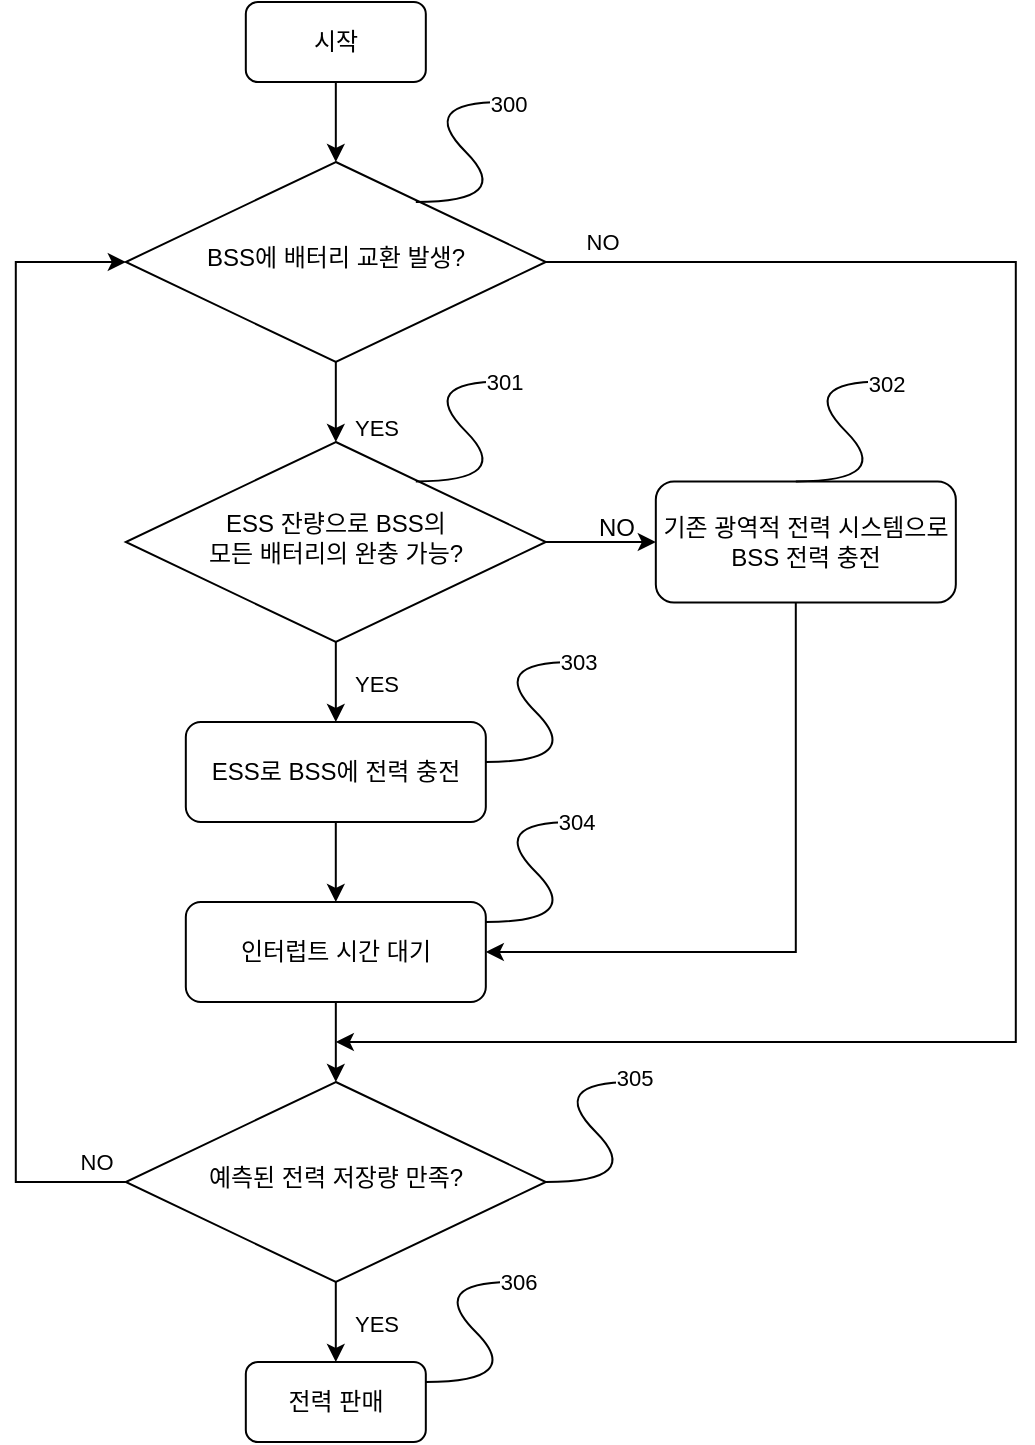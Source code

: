 <mxfile version="24.7.6">
  <diagram id="C5RBs43oDa-KdzZeNtuy" name="Page-1">
    <mxGraphModel dx="1721" dy="777" grid="0" gridSize="10" guides="1" tooltips="1" connect="1" arrows="1" fold="1" page="1" pageScale="1" pageWidth="827" pageHeight="1169" math="0" shadow="0">
      <root>
        <mxCell id="WIyWlLk6GJQsqaUBKTNV-0" />
        <mxCell id="WIyWlLk6GJQsqaUBKTNV-1" parent="WIyWlLk6GJQsqaUBKTNV-0" />
        <mxCell id="v_3-qDZqE2zjvncGlJnI-43" style="edgeStyle=orthogonalEdgeStyle;rounded=0;orthogonalLoop=1;jettySize=auto;html=1;entryX=0.5;entryY=0;entryDx=0;entryDy=0;" edge="1" parent="WIyWlLk6GJQsqaUBKTNV-1" source="WIyWlLk6GJQsqaUBKTNV-3" target="v_3-qDZqE2zjvncGlJnI-36">
          <mxGeometry relative="1" as="geometry" />
        </mxCell>
        <mxCell id="WIyWlLk6GJQsqaUBKTNV-3" value="시작" style="rounded=1;whiteSpace=wrap;html=1;fontSize=12;glass=0;strokeWidth=1;shadow=0;" parent="WIyWlLk6GJQsqaUBKTNV-1" vertex="1">
          <mxGeometry x="289.91" y="197" width="90" height="40" as="geometry" />
        </mxCell>
        <mxCell id="v_3-qDZqE2zjvncGlJnI-3" style="edgeStyle=orthogonalEdgeStyle;rounded=0;orthogonalLoop=1;jettySize=auto;html=1;entryX=0.5;entryY=0;entryDx=0;entryDy=0;" edge="1" parent="WIyWlLk6GJQsqaUBKTNV-1" source="WIyWlLk6GJQsqaUBKTNV-6" target="v_3-qDZqE2zjvncGlJnI-1">
          <mxGeometry relative="1" as="geometry" />
        </mxCell>
        <mxCell id="v_3-qDZqE2zjvncGlJnI-5" value="YES" style="edgeLabel;html=1;align=center;verticalAlign=middle;resizable=0;points=[];" vertex="1" connectable="0" parent="v_3-qDZqE2zjvncGlJnI-3">
          <mxGeometry x="-0.356" y="-2" relative="1" as="geometry">
            <mxPoint x="22" y="8" as="offset" />
          </mxGeometry>
        </mxCell>
        <mxCell id="v_3-qDZqE2zjvncGlJnI-19" style="edgeStyle=orthogonalEdgeStyle;rounded=0;orthogonalLoop=1;jettySize=auto;html=1;" edge="1" parent="WIyWlLk6GJQsqaUBKTNV-1" source="WIyWlLk6GJQsqaUBKTNV-6" target="WIyWlLk6GJQsqaUBKTNV-7">
          <mxGeometry relative="1" as="geometry" />
        </mxCell>
        <mxCell id="WIyWlLk6GJQsqaUBKTNV-6" value="ESS 잔량으로 BSS의&lt;div&gt;모든 배터리의 완충 가능?&lt;/div&gt;" style="rhombus;whiteSpace=wrap;html=1;shadow=0;fontFamily=Helvetica;fontSize=12;align=center;strokeWidth=1;spacing=6;spacingTop=-4;" parent="WIyWlLk6GJQsqaUBKTNV-1" vertex="1">
          <mxGeometry x="229.91" y="417" width="210" height="100" as="geometry" />
        </mxCell>
        <mxCell id="v_3-qDZqE2zjvncGlJnI-44" style="edgeStyle=orthogonalEdgeStyle;rounded=0;orthogonalLoop=1;jettySize=auto;html=1;entryX=1;entryY=0.5;entryDx=0;entryDy=0;" edge="1" parent="WIyWlLk6GJQsqaUBKTNV-1" source="WIyWlLk6GJQsqaUBKTNV-7" target="v_3-qDZqE2zjvncGlJnI-10">
          <mxGeometry relative="1" as="geometry">
            <Array as="points">
              <mxPoint x="564.91" y="672" />
            </Array>
          </mxGeometry>
        </mxCell>
        <mxCell id="WIyWlLk6GJQsqaUBKTNV-7" value="기존 광역적 전력 시스템으로 BSS 전력 충전" style="rounded=1;whiteSpace=wrap;html=1;fontSize=12;glass=0;strokeWidth=1;shadow=0;" parent="WIyWlLk6GJQsqaUBKTNV-1" vertex="1">
          <mxGeometry x="494.91" y="436.69" width="150" height="60.62" as="geometry" />
        </mxCell>
        <mxCell id="v_3-qDZqE2zjvncGlJnI-7" style="edgeStyle=orthogonalEdgeStyle;rounded=0;orthogonalLoop=1;jettySize=auto;html=1;entryX=0.5;entryY=0;entryDx=0;entryDy=0;" edge="1" parent="WIyWlLk6GJQsqaUBKTNV-1" source="v_3-qDZqE2zjvncGlJnI-1">
          <mxGeometry relative="1" as="geometry">
            <mxPoint x="334.91" y="647" as="targetPoint" />
          </mxGeometry>
        </mxCell>
        <mxCell id="v_3-qDZqE2zjvncGlJnI-1" value="ESS로 BSS에 전력 충전" style="rounded=1;whiteSpace=wrap;html=1;fontSize=12;glass=0;strokeWidth=1;shadow=0;" vertex="1" parent="WIyWlLk6GJQsqaUBKTNV-1">
          <mxGeometry x="259.91" y="557" width="150" height="50" as="geometry" />
        </mxCell>
        <mxCell id="v_3-qDZqE2zjvncGlJnI-8" value="" style="curved=1;endArrow=classic;html=1;rounded=0;" edge="1" parent="WIyWlLk6GJQsqaUBKTNV-1">
          <mxGeometry width="50" height="50" relative="1" as="geometry">
            <mxPoint x="374.91" y="436.69" as="sourcePoint" />
            <mxPoint x="424.91" y="386.69" as="targetPoint" />
            <Array as="points">
              <mxPoint x="424.91" y="436.69" />
              <mxPoint x="374.91" y="386.69" />
            </Array>
          </mxGeometry>
        </mxCell>
        <mxCell id="v_3-qDZqE2zjvncGlJnI-52" value="301" style="edgeLabel;html=1;align=center;verticalAlign=middle;resizable=0;points=[];" vertex="1" connectable="0" parent="v_3-qDZqE2zjvncGlJnI-8">
          <mxGeometry x="0.928" relative="1" as="geometry">
            <mxPoint as="offset" />
          </mxGeometry>
        </mxCell>
        <mxCell id="v_3-qDZqE2zjvncGlJnI-9" value="" style="curved=1;endArrow=classic;html=1;rounded=0;" edge="1" parent="WIyWlLk6GJQsqaUBKTNV-1">
          <mxGeometry width="50" height="50" relative="1" as="geometry">
            <mxPoint x="564.91" y="436.69" as="sourcePoint" />
            <mxPoint x="614.91" y="386.69" as="targetPoint" />
            <Array as="points">
              <mxPoint x="614.91" y="436.69" />
              <mxPoint x="564.91" y="386.69" />
            </Array>
          </mxGeometry>
        </mxCell>
        <mxCell id="v_3-qDZqE2zjvncGlJnI-53" value="302" style="edgeLabel;html=1;align=center;verticalAlign=middle;resizable=0;points=[];" vertex="1" connectable="0" parent="v_3-qDZqE2zjvncGlJnI-9">
          <mxGeometry x="0.947" y="-1" relative="1" as="geometry">
            <mxPoint as="offset" />
          </mxGeometry>
        </mxCell>
        <mxCell id="v_3-qDZqE2zjvncGlJnI-23" style="edgeStyle=orthogonalEdgeStyle;rounded=0;orthogonalLoop=1;jettySize=auto;html=1;" edge="1" parent="WIyWlLk6GJQsqaUBKTNV-1" source="v_3-qDZqE2zjvncGlJnI-10" target="v_3-qDZqE2zjvncGlJnI-12">
          <mxGeometry relative="1" as="geometry" />
        </mxCell>
        <mxCell id="v_3-qDZqE2zjvncGlJnI-10" value="인터럽트 시간 대기" style="rounded=1;whiteSpace=wrap;html=1;fontSize=12;glass=0;strokeWidth=1;shadow=0;" vertex="1" parent="WIyWlLk6GJQsqaUBKTNV-1">
          <mxGeometry x="259.91" y="647" width="150" height="50" as="geometry" />
        </mxCell>
        <mxCell id="v_3-qDZqE2zjvncGlJnI-25" style="edgeStyle=orthogonalEdgeStyle;rounded=0;orthogonalLoop=1;jettySize=auto;html=1;" edge="1" parent="WIyWlLk6GJQsqaUBKTNV-1" source="v_3-qDZqE2zjvncGlJnI-12">
          <mxGeometry relative="1" as="geometry">
            <mxPoint x="334.91" y="877" as="targetPoint" />
          </mxGeometry>
        </mxCell>
        <mxCell id="v_3-qDZqE2zjvncGlJnI-28" value="YES" style="edgeLabel;html=1;align=center;verticalAlign=middle;resizable=0;points=[];" vertex="1" connectable="0" parent="v_3-qDZqE2zjvncGlJnI-25">
          <mxGeometry x="-0.233" relative="1" as="geometry">
            <mxPoint x="20" y="5" as="offset" />
          </mxGeometry>
        </mxCell>
        <mxCell id="v_3-qDZqE2zjvncGlJnI-41" style="edgeStyle=orthogonalEdgeStyle;rounded=0;orthogonalLoop=1;jettySize=auto;html=1;entryX=0;entryY=0.5;entryDx=0;entryDy=0;" edge="1" parent="WIyWlLk6GJQsqaUBKTNV-1" source="v_3-qDZqE2zjvncGlJnI-12" target="v_3-qDZqE2zjvncGlJnI-36">
          <mxGeometry relative="1" as="geometry">
            <Array as="points">
              <mxPoint x="174.91" y="787" />
              <mxPoint x="174.91" y="327" />
            </Array>
          </mxGeometry>
        </mxCell>
        <mxCell id="v_3-qDZqE2zjvncGlJnI-42" value="NO" style="edgeLabel;html=1;align=center;verticalAlign=middle;resizable=0;points=[];" vertex="1" connectable="0" parent="v_3-qDZqE2zjvncGlJnI-41">
          <mxGeometry x="-0.904" y="2" relative="1" as="geometry">
            <mxPoint x="12" y="-12" as="offset" />
          </mxGeometry>
        </mxCell>
        <mxCell id="v_3-qDZqE2zjvncGlJnI-12" value="예측된 전력 저장량 만족?" style="rhombus;whiteSpace=wrap;html=1;shadow=0;fontFamily=Helvetica;fontSize=12;align=center;strokeWidth=1;spacing=6;spacingTop=-4;" vertex="1" parent="WIyWlLk6GJQsqaUBKTNV-1">
          <mxGeometry x="229.91" y="737" width="210" height="100" as="geometry" />
        </mxCell>
        <mxCell id="v_3-qDZqE2zjvncGlJnI-20" value="NO" style="text;html=1;align=center;verticalAlign=middle;resizable=0;points=[];autosize=1;strokeColor=none;fillColor=none;" vertex="1" parent="WIyWlLk6GJQsqaUBKTNV-1">
          <mxGeometry x="454.91" y="445" width="40" height="30" as="geometry" />
        </mxCell>
        <mxCell id="v_3-qDZqE2zjvncGlJnI-30" value="전력 판매" style="rounded=1;whiteSpace=wrap;html=1;fontSize=12;glass=0;strokeWidth=1;shadow=0;" vertex="1" parent="WIyWlLk6GJQsqaUBKTNV-1">
          <mxGeometry x="289.91" y="877" width="90" height="40" as="geometry" />
        </mxCell>
        <mxCell id="v_3-qDZqE2zjvncGlJnI-37" style="edgeStyle=orthogonalEdgeStyle;rounded=0;orthogonalLoop=1;jettySize=auto;html=1;entryX=0.5;entryY=0;entryDx=0;entryDy=0;" edge="1" parent="WIyWlLk6GJQsqaUBKTNV-1" source="v_3-qDZqE2zjvncGlJnI-36" target="WIyWlLk6GJQsqaUBKTNV-6">
          <mxGeometry relative="1" as="geometry" />
        </mxCell>
        <mxCell id="v_3-qDZqE2zjvncGlJnI-38" value="YES" style="edgeLabel;html=1;align=center;verticalAlign=middle;resizable=0;points=[];" vertex="1" connectable="0" parent="v_3-qDZqE2zjvncGlJnI-37">
          <mxGeometry x="-0.232" y="1" relative="1" as="geometry">
            <mxPoint x="19" y="17" as="offset" />
          </mxGeometry>
        </mxCell>
        <mxCell id="v_3-qDZqE2zjvncGlJnI-39" style="edgeStyle=orthogonalEdgeStyle;rounded=0;orthogonalLoop=1;jettySize=auto;html=1;" edge="1" parent="WIyWlLk6GJQsqaUBKTNV-1" source="v_3-qDZqE2zjvncGlJnI-36">
          <mxGeometry relative="1" as="geometry">
            <mxPoint x="334.91" y="717" as="targetPoint" />
            <Array as="points">
              <mxPoint x="674.91" y="327" />
              <mxPoint x="674.91" y="717" />
            </Array>
          </mxGeometry>
        </mxCell>
        <mxCell id="v_3-qDZqE2zjvncGlJnI-40" value="NO" style="edgeLabel;html=1;align=center;verticalAlign=middle;resizable=0;points=[];" vertex="1" connectable="0" parent="v_3-qDZqE2zjvncGlJnI-39">
          <mxGeometry x="-0.935" y="1" relative="1" as="geometry">
            <mxPoint x="-4" y="-9" as="offset" />
          </mxGeometry>
        </mxCell>
        <mxCell id="v_3-qDZqE2zjvncGlJnI-36" value="BSS에 배터리 교환 발생?" style="rhombus;whiteSpace=wrap;html=1;shadow=0;fontFamily=Helvetica;fontSize=12;align=center;strokeWidth=1;spacing=6;spacingTop=-4;" vertex="1" parent="WIyWlLk6GJQsqaUBKTNV-1">
          <mxGeometry x="229.91" y="277" width="210" height="100" as="geometry" />
        </mxCell>
        <mxCell id="v_3-qDZqE2zjvncGlJnI-45" value="" style="curved=1;endArrow=classic;html=1;rounded=0;" edge="1" parent="WIyWlLk6GJQsqaUBKTNV-1">
          <mxGeometry width="50" height="50" relative="1" as="geometry">
            <mxPoint x="374.91" y="297" as="sourcePoint" />
            <mxPoint x="424.91" y="247" as="targetPoint" />
            <Array as="points">
              <mxPoint x="424.91" y="297" />
              <mxPoint x="374.91" y="247" />
            </Array>
          </mxGeometry>
        </mxCell>
        <mxCell id="v_3-qDZqE2zjvncGlJnI-51" value="300" style="edgeLabel;html=1;align=center;verticalAlign=middle;resizable=0;points=[];" vertex="1" connectable="0" parent="v_3-qDZqE2zjvncGlJnI-45">
          <mxGeometry x="0.952" y="-1" relative="1" as="geometry">
            <mxPoint as="offset" />
          </mxGeometry>
        </mxCell>
        <mxCell id="v_3-qDZqE2zjvncGlJnI-46" value="" style="curved=1;endArrow=classic;html=1;rounded=0;" edge="1" parent="WIyWlLk6GJQsqaUBKTNV-1">
          <mxGeometry width="50" height="50" relative="1" as="geometry">
            <mxPoint x="409.91" y="577" as="sourcePoint" />
            <mxPoint x="459.91" y="527" as="targetPoint" />
            <Array as="points">
              <mxPoint x="459.91" y="577" />
              <mxPoint x="409.91" y="527" />
            </Array>
          </mxGeometry>
        </mxCell>
        <mxCell id="v_3-qDZqE2zjvncGlJnI-54" value="303" style="edgeLabel;html=1;align=center;verticalAlign=middle;resizable=0;points=[];" vertex="1" connectable="0" parent="v_3-qDZqE2zjvncGlJnI-46">
          <mxGeometry x="0.95" relative="1" as="geometry">
            <mxPoint as="offset" />
          </mxGeometry>
        </mxCell>
        <mxCell id="v_3-qDZqE2zjvncGlJnI-47" value="" style="curved=1;endArrow=classic;html=1;rounded=0;" edge="1" parent="WIyWlLk6GJQsqaUBKTNV-1">
          <mxGeometry width="50" height="50" relative="1" as="geometry">
            <mxPoint x="409.91" y="657" as="sourcePoint" />
            <mxPoint x="459.91" y="607" as="targetPoint" />
            <Array as="points">
              <mxPoint x="459.91" y="657" />
              <mxPoint x="409.91" y="607" />
            </Array>
          </mxGeometry>
        </mxCell>
        <mxCell id="v_3-qDZqE2zjvncGlJnI-55" value="304" style="edgeLabel;html=1;align=center;verticalAlign=middle;resizable=0;points=[];" vertex="1" connectable="0" parent="v_3-qDZqE2zjvncGlJnI-47">
          <mxGeometry x="0.94" relative="1" as="geometry">
            <mxPoint as="offset" />
          </mxGeometry>
        </mxCell>
        <mxCell id="v_3-qDZqE2zjvncGlJnI-48" value="" style="curved=1;endArrow=classic;html=1;rounded=0;" edge="1" parent="WIyWlLk6GJQsqaUBKTNV-1">
          <mxGeometry width="50" height="50" relative="1" as="geometry">
            <mxPoint x="439.91" y="787" as="sourcePoint" />
            <mxPoint x="489.91" y="737" as="targetPoint" />
            <Array as="points">
              <mxPoint x="489.91" y="787" />
              <mxPoint x="439.91" y="737" />
            </Array>
          </mxGeometry>
        </mxCell>
        <mxCell id="v_3-qDZqE2zjvncGlJnI-56" value="305" style="edgeLabel;html=1;align=center;verticalAlign=middle;resizable=0;points=[];" vertex="1" connectable="0" parent="v_3-qDZqE2zjvncGlJnI-48">
          <mxGeometry x="0.926" y="2" relative="1" as="geometry">
            <mxPoint as="offset" />
          </mxGeometry>
        </mxCell>
        <mxCell id="v_3-qDZqE2zjvncGlJnI-50" value="" style="curved=1;endArrow=classic;html=1;rounded=0;" edge="1" parent="WIyWlLk6GJQsqaUBKTNV-1">
          <mxGeometry width="50" height="50" relative="1" as="geometry">
            <mxPoint x="379.91" y="887" as="sourcePoint" />
            <mxPoint x="429.91" y="837" as="targetPoint" />
            <Array as="points">
              <mxPoint x="429.91" y="887" />
              <mxPoint x="379.91" y="837" />
            </Array>
          </mxGeometry>
        </mxCell>
        <mxCell id="v_3-qDZqE2zjvncGlJnI-57" value="306" style="edgeLabel;html=1;align=center;verticalAlign=middle;resizable=0;points=[];" vertex="1" connectable="0" parent="v_3-qDZqE2zjvncGlJnI-50">
          <mxGeometry x="0.95" relative="1" as="geometry">
            <mxPoint as="offset" />
          </mxGeometry>
        </mxCell>
      </root>
    </mxGraphModel>
  </diagram>
</mxfile>
